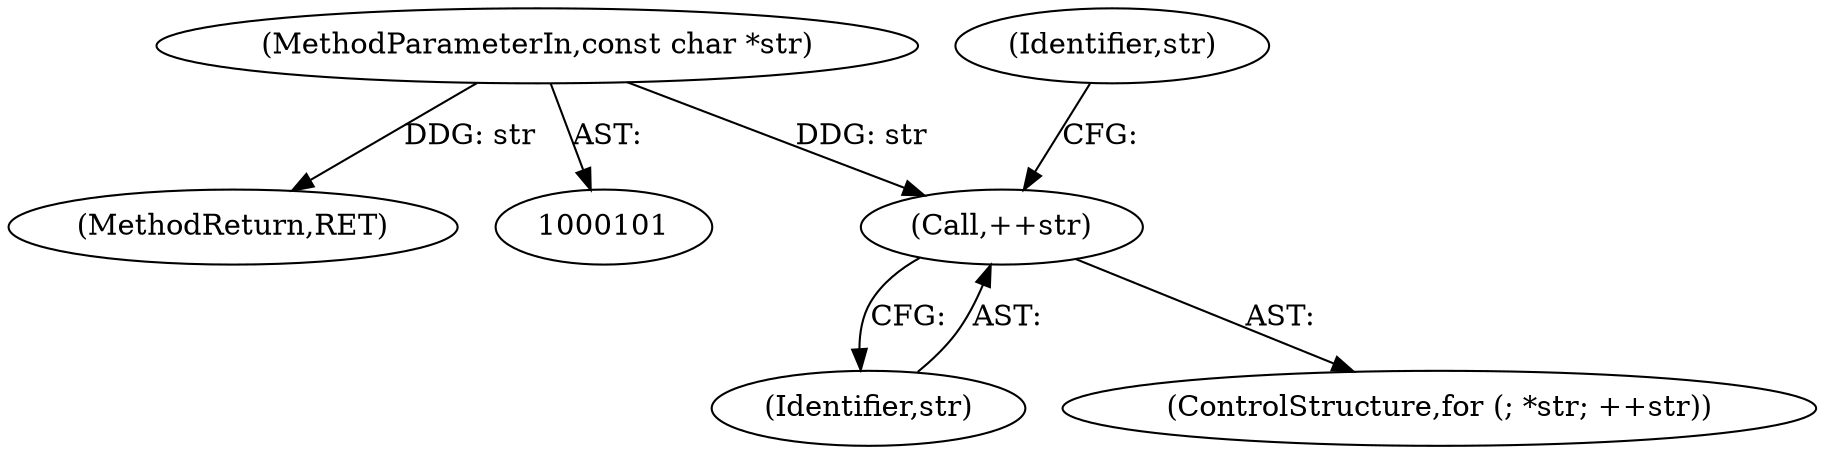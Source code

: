 digraph "0_Android_9d4853418ab2f754c2b63e091c29c5529b8b86ca_165@pointer" {
"1000102" [label="(MethodParameterIn,const char *str)"];
"1000108" [label="(Call,++str)"];
"1000109" [label="(Identifier,str)"];
"1000107" [label="(Identifier,str)"];
"1000105" [label="(ControlStructure,for (; *str; ++str))"];
"1000102" [label="(MethodParameterIn,const char *str)"];
"1000136" [label="(MethodReturn,RET)"];
"1000108" [label="(Call,++str)"];
"1000102" -> "1000101"  [label="AST: "];
"1000102" -> "1000136"  [label="DDG: str"];
"1000102" -> "1000108"  [label="DDG: str"];
"1000108" -> "1000105"  [label="AST: "];
"1000108" -> "1000109"  [label="CFG: "];
"1000109" -> "1000108"  [label="AST: "];
"1000107" -> "1000108"  [label="CFG: "];
}
